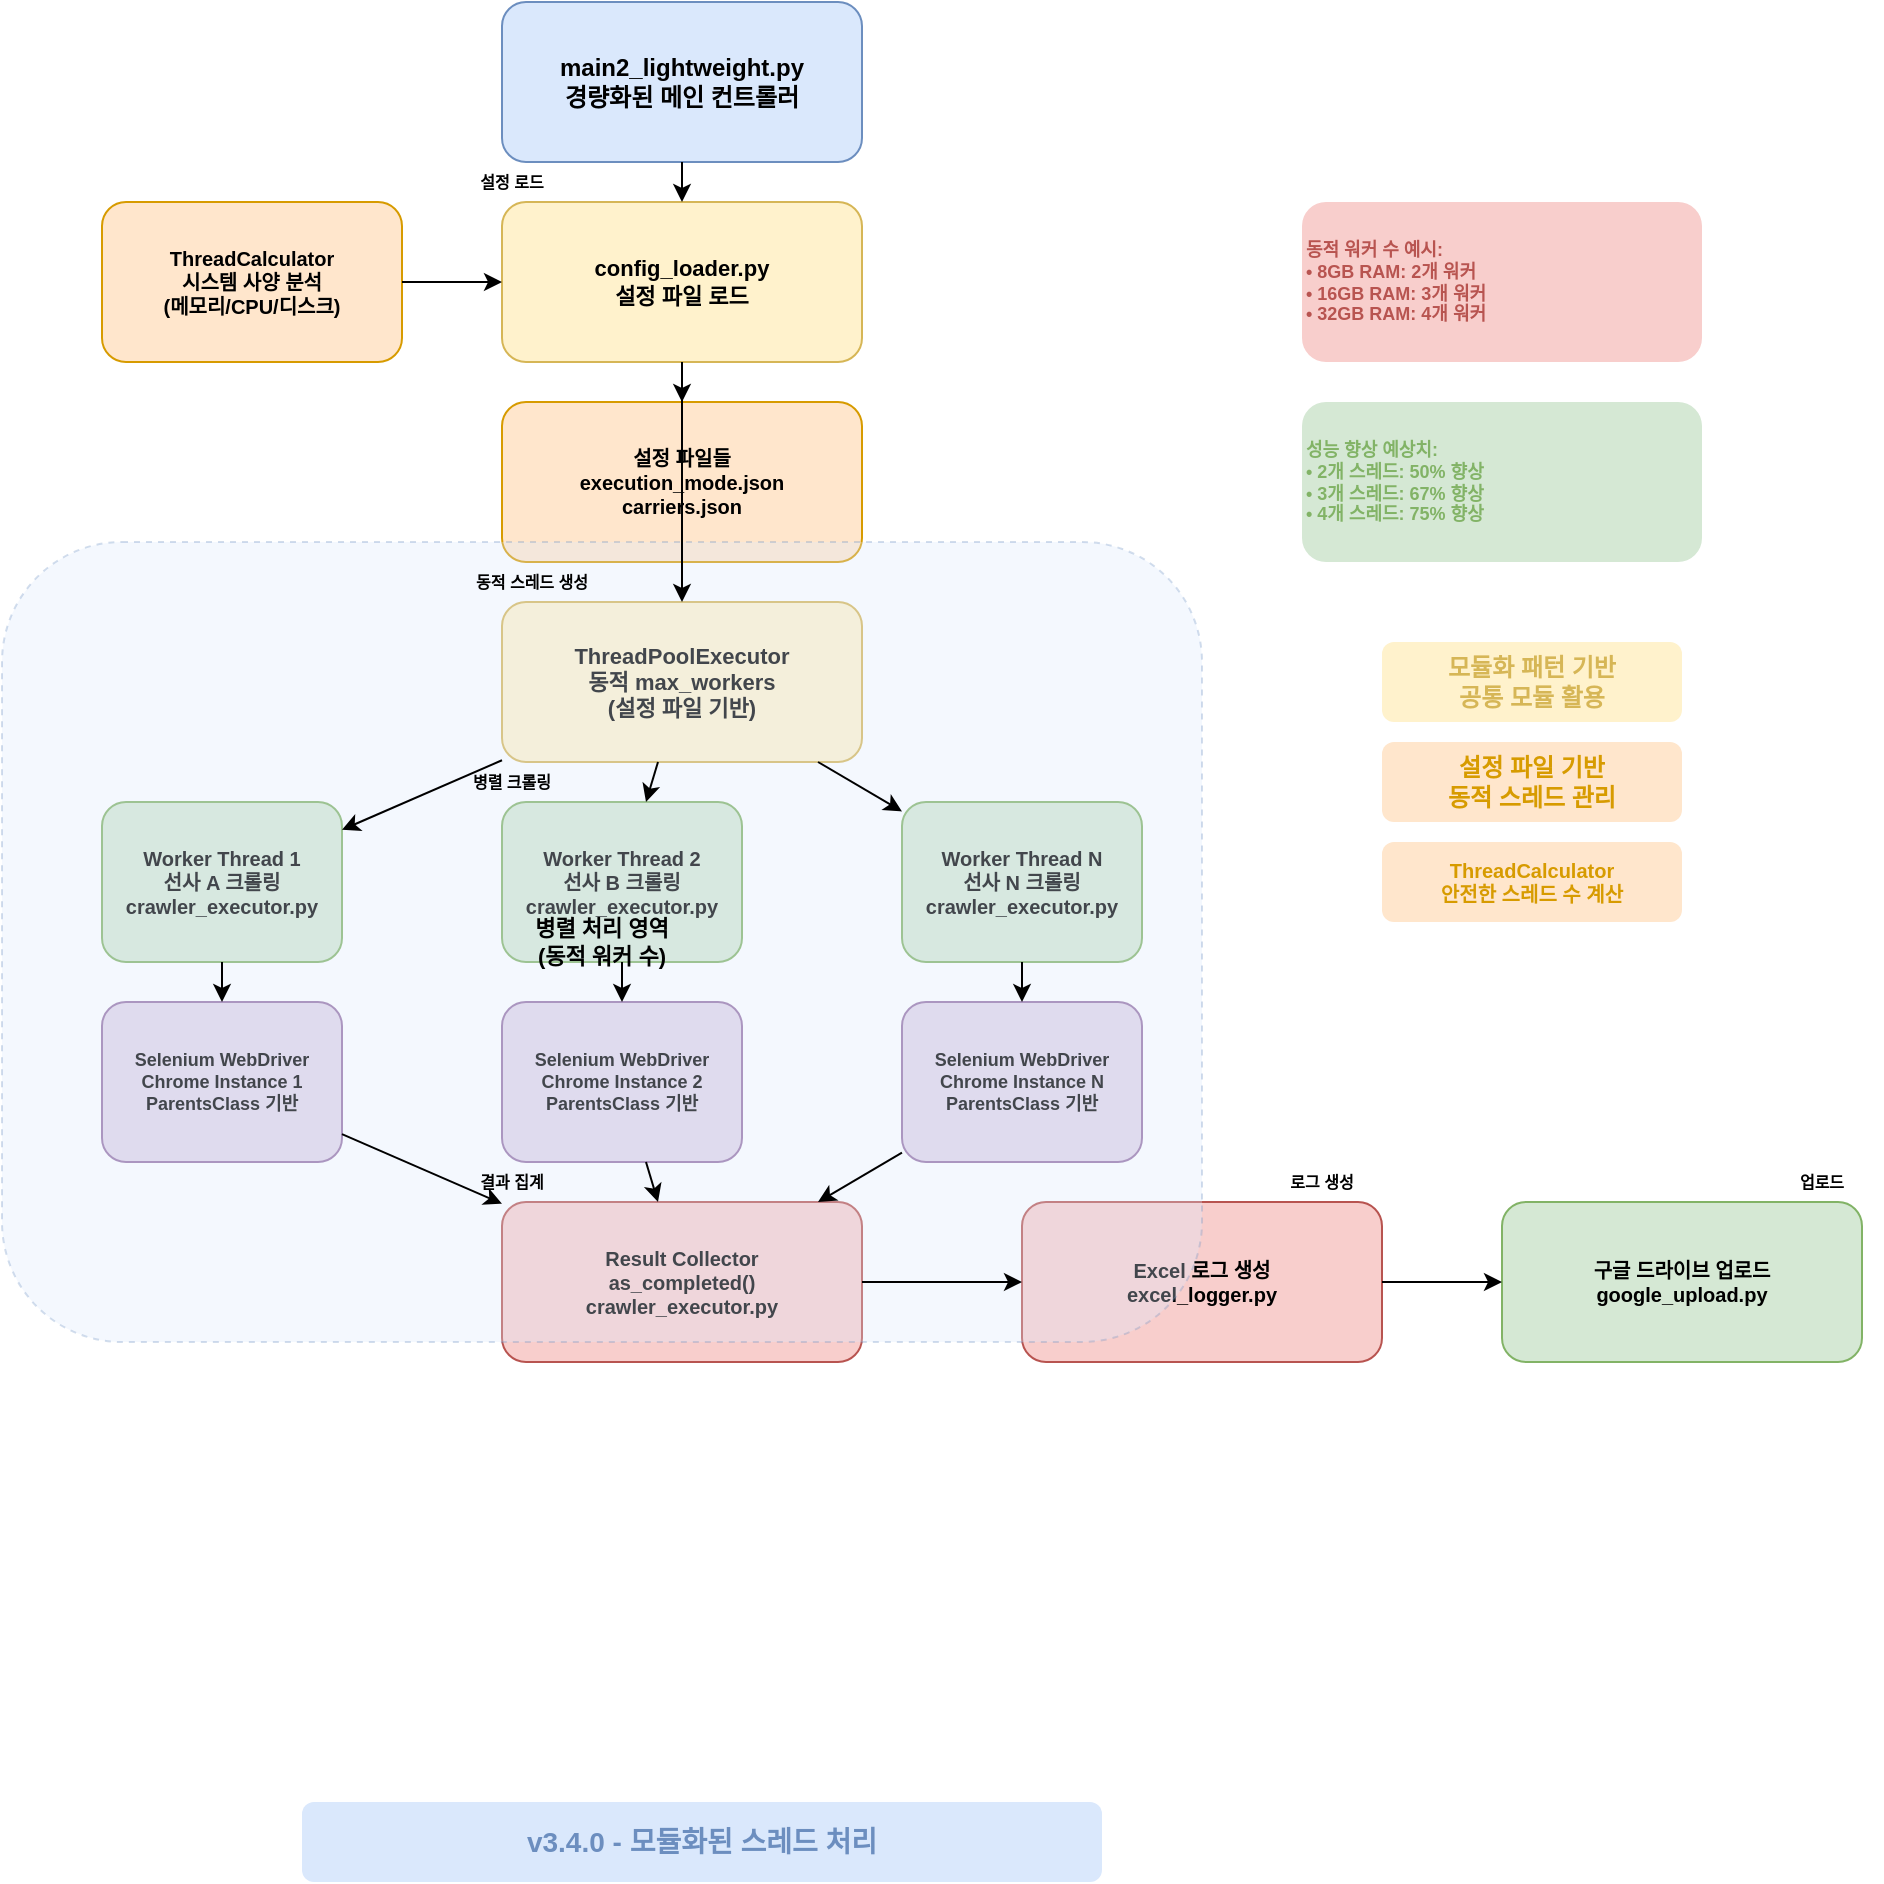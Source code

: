 <mxfile version="28.1.0">
  <diagram name="Threading_Architecture_v3.4.0" id="threading">
    <mxGraphModel dx="1426" dy="777" grid="1" gridSize="10" guides="1" tooltips="1" connect="1" arrows="1" fold="1" page="1" pageScale="1" pageWidth="1400" pageHeight="1100" math="0" shadow="0">
      <root>
        <mxCell id="0" />
        <mxCell id="1" parent="0" />
        <mxCell id="main" value="main2_lightweight.py&#xa;경량화된 메인 컨트롤러" style="rounded=1;whiteSpace=wrap;html=1;fillColor=#dae8fc;strokeColor=#6c8ebf;fontSize=12;fontStyle=1;" parent="1" vertex="1">
          <mxGeometry x="600" y="50" width="180" height="80" as="geometry" />
        </mxCell>
        <mxCell id="config_loader" value="config_loader.py&#xa;설정 파일 로드" style="rounded=1;whiteSpace=wrap;html=1;fillColor=#fff2cc;strokeColor=#d6b656;fontSize=11;fontStyle=1;" parent="1" vertex="1">
          <mxGeometry x="600" y="150" width="180" height="80" as="geometry" />
        </mxCell>
        <mxCell id="config_files" value="설정 파일들&#xa;execution_mode.json&#xa;carriers.json" style="rounded=1;whiteSpace=wrap;html=1;fillColor=#ffe6cc;strokeColor=#d79b00;fontSize=10;fontStyle=1;" parent="1" vertex="1">
          <mxGeometry x="600" y="250" width="180" height="80" as="geometry" />
        </mxCell>
        <mxCell id="calc" value="ThreadCalculator&#xa;시스템 사양 분석&#xa;(메모리/CPU/디스크)" style="rounded=1;whiteSpace=wrap;html=1;fillColor=#ffe6cc;strokeColor=#d79b00;fontSize=10;fontStyle=1;" parent="1" vertex="1">
          <mxGeometry x="400" y="150" width="150" height="80" as="geometry" />
        </mxCell>
        <mxCell id="pool" value="ThreadPoolExecutor&#xa;동적 max_workers&#xa;(설정 파일 기반)" style="rounded=1;whiteSpace=wrap;html=1;fillColor=#fff2cc;strokeColor=#d6b656;fontSize=11;fontStyle=1;" parent="1" vertex="1">
          <mxGeometry x="600" y="350" width="180" height="80" as="geometry" />
        </mxCell>
        <mxCell id="worker1" value="Worker Thread 1&#xa;선사 A 크롤링&#xa;crawler_executor.py" style="rounded=1;whiteSpace=wrap;html=1;fillColor=#d5e8d4;strokeColor=#82b366;fontSize=10;fontStyle=1;" parent="1" vertex="1">
          <mxGeometry x="400" y="450" width="120" height="80" as="geometry" />
        </mxCell>
        <mxCell id="worker2" value="Worker Thread 2&#xa;선사 B 크롤링&#xa;crawler_executor.py" style="rounded=1;whiteSpace=wrap;html=1;fillColor=#d5e8d4;strokeColor=#82b366;fontSize=10;fontStyle=1;" parent="1" vertex="1">
          <mxGeometry x="600" y="450" width="120" height="80" as="geometry" />
        </mxCell>
        <mxCell id="worker3" value="Worker Thread N&#xa;선사 N 크롤링&#xa;crawler_executor.py" style="rounded=1;whiteSpace=wrap;html=1;fillColor=#d5e8d4;strokeColor=#82b366;fontSize=10;fontStyle=1;" parent="1" vertex="1">
          <mxGeometry x="800" y="450" width="120" height="80" as="geometry" />
        </mxCell>
        <mxCell id="crawler1" value="Selenium WebDriver&#xa;Chrome Instance 1&#xa;ParentsClass 기반" style="rounded=1;whiteSpace=wrap;html=1;fillColor=#e1d5e7;strokeColor=#9673a6;fontSize=9;fontStyle=1;" parent="1" vertex="1">
          <mxGeometry x="400" y="550" width="120" height="80" as="geometry" />
        </mxCell>
        <mxCell id="crawler2" value="Selenium WebDriver&#xa;Chrome Instance 2&#xa;ParentsClass 기반" style="rounded=1;whiteSpace=wrap;html=1;fillColor=#e1d5e7;strokeColor=#9673a6;fontSize=9;fontStyle=1;" parent="1" vertex="1">
          <mxGeometry x="600" y="550" width="120" height="80" as="geometry" />
        </mxCell>
        <mxCell id="crawler3" value="Selenium WebDriver&#xa;Chrome Instance N&#xa;ParentsClass 기반" style="rounded=1;whiteSpace=wrap;html=1;fillColor=#e1d5e7;strokeColor=#9673a6;fontSize=9;fontStyle=1;" parent="1" vertex="1">
          <mxGeometry x="800" y="550" width="120" height="80" as="geometry" />
        </mxCell>
        <mxCell id="collector" value="Result Collector&#xa;as_completed()&#xa;crawler_executor.py" style="rounded=1;whiteSpace=wrap;html=1;fillColor=#f8cecc;strokeColor=#b85450;fontSize=10;fontStyle=1;" parent="1" vertex="1">
          <mxGeometry x="600" y="650" width="180" height="80" as="geometry" />
        </mxCell>
        <mxCell id="excel_log" value="Excel 로그 생성&#xa;excel_logger.py" style="rounded=1;whiteSpace=wrap;html=1;fillColor=#f8cecc;strokeColor=#b85450;fontSize=10;fontStyle=1;" parent="1" vertex="1">
          <mxGeometry x="860" y="650" width="180" height="80" as="geometry" />
        </mxCell>
        <mxCell id="google_upload" value="구글 드라이브 업로드&#xa;google_upload.py" style="rounded=1;whiteSpace=wrap;html=1;fillColor=#d5e8d4;strokeColor=#82b366;fontSize=10;fontStyle=1;" parent="1" vertex="1">
          <mxGeometry x="1100" y="650" width="180" height="80" as="geometry" />
        </mxCell>
        <mxCell id="parallel_area" value="병렬 처리 영역&#xa;(동적 워커 수)" style="rounded=1;whiteSpace=wrap;html=1;fillColor=#dae8fc;strokeColor=#6c8ebf;fontSize=11;fontStyle=1;dashed=1;opacity=30;" parent="1" vertex="1">
          <mxGeometry x="350" y="320" width="600" height="400" as="geometry" />
        </mxCell>
        <mxCell id="edge1" parent="1" source="main" target="config_loader" edge="1">
          <mxGeometry relative="1" as="geometry" />
        </mxCell>
        <mxCell id="edge2" parent="1" source="config_loader" target="config_files" edge="1">
          <mxGeometry relative="1" as="geometry" />
        </mxCell>
        <mxCell id="edge3" parent="1" source="calc" target="config_loader" edge="1">
          <mxGeometry relative="1" as="geometry" />
        </mxCell>
        <mxCell id="edge4" parent="1" source="config_loader" target="pool" edge="1">
          <mxGeometry relative="1" as="geometry" />
        </mxCell>
        <mxCell id="edge5" parent="1" source="pool" target="worker1" edge="1">
          <mxGeometry relative="1" as="geometry" />
        </mxCell>
        <mxCell id="edge6" parent="1" source="pool" target="worker2" edge="1">
          <mxGeometry relative="1" as="geometry" />
        </mxCell>
        <mxCell id="edge7" parent="1" source="pool" target="worker3" edge="1">
          <mxGeometry relative="1" as="geometry" />
        </mxCell>
        <mxCell id="edge8" parent="1" source="worker1" target="crawler1" edge="1">
          <mxGeometry relative="1" as="geometry" />
        </mxCell>
        <mxCell id="edge9" parent="1" source="worker2" target="crawler2" edge="1">
          <mxGeometry relative="1" as="geometry" />
        </mxCell>
        <mxCell id="edge10" parent="1" source="worker3" target="crawler3" edge="1">
          <mxGeometry relative="1" as="geometry" />
        </mxCell>
        <mxCell id="edge11" parent="1" source="crawler1" target="collector" edge="1">
          <mxGeometry relative="1" as="geometry" />
        </mxCell>
        <mxCell id="edge12" parent="1" source="crawler2" target="collector" edge="1">
          <mxGeometry relative="1" as="geometry" />
        </mxCell>
        <mxCell id="edge13" parent="1" source="crawler3" target="collector" edge="1">
          <mxGeometry relative="1" as="geometry" />
        </mxCell>
        <mxCell id="edge14" parent="1" source="collector" target="excel_log" edge="1">
          <mxGeometry relative="1" as="geometry" />
        </mxCell>
        <mxCell id="edge15" parent="1" source="excel_log" target="google_upload" edge="1">
          <mxGeometry relative="1" as="geometry" />
        </mxCell>
        <mxCell id="label1" value="설정 로드" style="text;html=1;strokeColor=none;fillColor=none;align=center;verticalAlign=middle;whiteSpace=wrap;rounded=0;fontSize=8;fontStyle=1;" parent="1" vertex="1">
          <mxGeometry x="575" y="130" width="60" height="20" as="geometry" />
        </mxCell>
        <mxCell id="label2" value="동적 스레드 생성" style="text;html=1;strokeColor=none;fillColor=none;align=center;verticalAlign=middle;whiteSpace=wrap;rounded=0;fontSize=8;fontStyle=1;" parent="1" vertex="1">
          <mxGeometry x="575" y="330" width="80" height="20" as="geometry" />
        </mxCell>
        <mxCell id="label3" value="병렬 크롤링" style="text;html=1;strokeColor=none;fillColor=none;align=center;verticalAlign=middle;whiteSpace=wrap;rounded=0;fontSize=8;fontStyle=1;" parent="1" vertex="1">
          <mxGeometry x="575" y="430" width="60" height="20" as="geometry" />
        </mxCell>
        <mxCell id="label4" value="결과 집계" style="text:html=1;strokeColor=none;fillColor=none;align=center;verticalAlign=middle;whiteSpace=wrap;rounded=0;fontSize=8;fontStyle=1;" parent="1" vertex="1">
          <mxGeometry x="575" y="630" width="60" height="20" as="geometry" />
        </mxCell>
        <mxCell id="label5" value="로그 생성" style="text;html=1;strokeColor=none;fillColor=none;align=center;verticalAlign=middle;whiteSpace=wrap;rounded=0;fontSize=8;fontStyle=1;" parent="1" vertex="1">
          <mxGeometry x="980" y="630" width="60" height="20" as="geometry" />
        </mxCell>
        <mxCell id="label6" value="업로드" style="text;html=1;strokeColor=none;fillColor=none;align=center;verticalAlign=middle;whiteSpace=wrap;rounded=0;fontSize=8;fontStyle=1;" parent="1" vertex="1">
          <mxGeometry x="1230" y="630" width="60" height="20" as="geometry" />
        </mxCell>
        <mxCell id="module_label" value="모듈화 패턴 기반&#xa;공통 모듈 활용" style="text;html=1;strokeColor=none;fillColor=#fff2cc;align=center;verticalAlign=middle;whiteSpace=wrap;rounded=1;fontSize=12;fontStyle=1;fontColor=#d6b656;" parent="1" vertex="1">
          <mxGeometry x="1040" y="370" width="150" height="40" as="geometry" />
        </mxCell>
        <mxCell id="config_label" value="설정 파일 기반&#xa;동적 스레드 관리" style="text;html=1;strokeColor=none;fillColor=#ffe6cc;align=center;verticalAlign=middle;whiteSpace=wrap;rounded=1;fontSize=12;fontStyle=1;fontColor=#d79b00;" parent="1" vertex="1">
          <mxGeometry x="1040" y="420" width="150" height="40" as="geometry" />
        </mxCell>
        <mxCell id="safety_label" value="ThreadCalculator&#xa;안전한 스레드 수 계산" style="text;html=1;strokeColor=none;fillColor=#ffe6cc;align=center;verticalAlign=middle;whiteSpace=wrap;rounded=1;fontSize=10;fontStyle=1;fontColor=#d79b00;" parent="1" vertex="1">
          <mxGeometry x="1040" y="470" width="150" height="40" as="geometry" />
        </mxCell>
        <mxCell id="version" value="v3.4.0 - 모듈화된 스레드 처리" style="text;html=1;strokeColor=none;fillColor=#dae8fc;align=center;verticalAlign=middle;whiteSpace=wrap;rounded=1;fontSize=14;fontStyle=1;fontColor=#6c8ebf;" parent="1" vertex="1">
          <mxGeometry x="500" y="950" width="400" height="40" as="geometry" />
        </mxCell>
        <mxCell id="thread_example" value="동적 워커 수 예시:&#xa;• 8GB RAM: 2개 워커&#xa;• 16GB RAM: 3개 워커&#xa;• 32GB RAM: 4개 워커" style="text;html=1;strokeColor=none;fillColor=#f8cecc;align=left;verticalAlign=middle;whiteSpace=wrap;rounded=1;fontSize=9;fontStyle=1;fontColor=#b85450;" parent="1" vertex="1">
          <mxGeometry x="1000" y="150" width="200" height="80" as="geometry" />
        </mxCell>
        <mxCell id="performance" value="성능 향상 예상치:&#xa;• 2개 스레드: 50% 향상&#xa;• 3개 스레드: 67% 향상&#xa;• 4개 스레드: 75% 향상" style="text;html=1;strokeColor=none;fillColor=#d5e8d4;align=left;verticalAlign=middle;whiteSpace=wrap;rounded=1;fontSize=9;fontStyle=1;fontColor=#82b366;" parent="1" vertex="1">
          <mxGeometry x="1000" y="250" width="200" height="80" as="geometry" />
        </mxCell>
      </root>
    </mxGraphModel>
  </diagram>
</mxfile>
